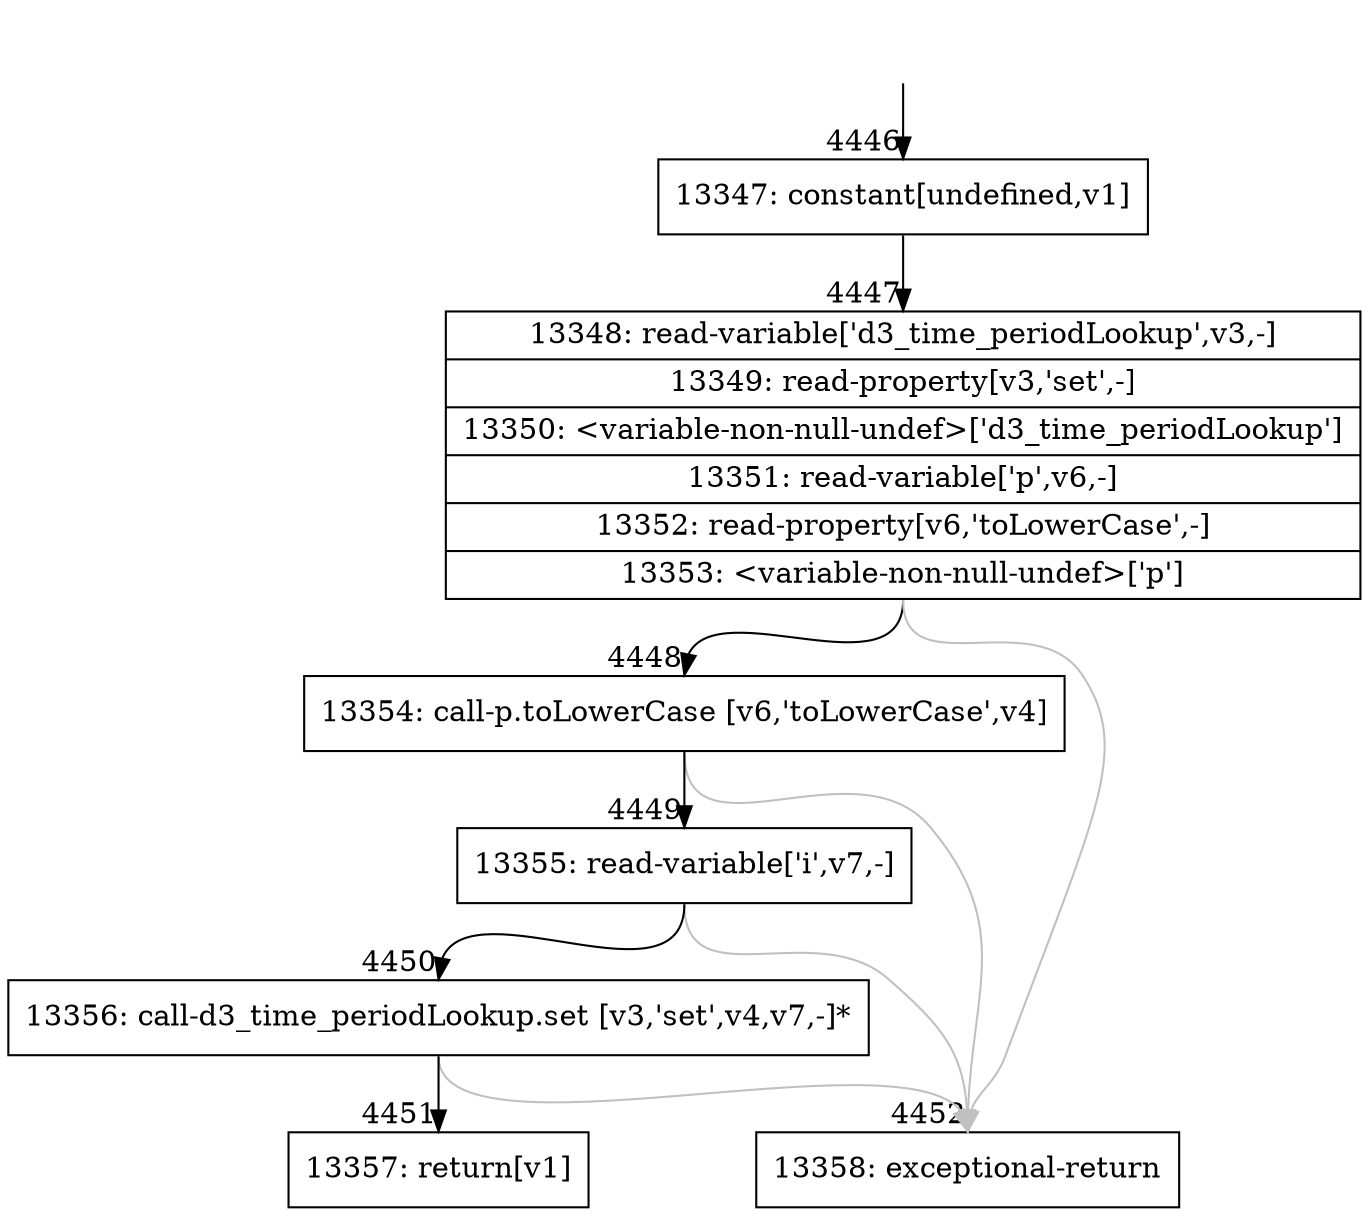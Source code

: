 digraph {
rankdir="TD"
BB_entry411[shape=none,label=""];
BB_entry411 -> BB4446 [tailport=s, headport=n, headlabel="    4446"]
BB4446 [shape=record label="{13347: constant[undefined,v1]}" ] 
BB4446 -> BB4447 [tailport=s, headport=n, headlabel="      4447"]
BB4447 [shape=record label="{13348: read-variable['d3_time_periodLookup',v3,-]|13349: read-property[v3,'set',-]|13350: \<variable-non-null-undef\>['d3_time_periodLookup']|13351: read-variable['p',v6,-]|13352: read-property[v6,'toLowerCase',-]|13353: \<variable-non-null-undef\>['p']}" ] 
BB4447 -> BB4448 [tailport=s, headport=n, headlabel="      4448"]
BB4447 -> BB4452 [tailport=s, headport=n, color=gray, headlabel="      4452"]
BB4448 [shape=record label="{13354: call-p.toLowerCase [v6,'toLowerCase',v4]}" ] 
BB4448 -> BB4449 [tailport=s, headport=n, headlabel="      4449"]
BB4448 -> BB4452 [tailport=s, headport=n, color=gray]
BB4449 [shape=record label="{13355: read-variable['i',v7,-]}" ] 
BB4449 -> BB4450 [tailport=s, headport=n, headlabel="      4450"]
BB4449 -> BB4452 [tailport=s, headport=n, color=gray]
BB4450 [shape=record label="{13356: call-d3_time_periodLookup.set [v3,'set',v4,v7,-]*}" ] 
BB4450 -> BB4451 [tailport=s, headport=n, headlabel="      4451"]
BB4450 -> BB4452 [tailport=s, headport=n, color=gray]
BB4451 [shape=record label="{13357: return[v1]}" ] 
BB4452 [shape=record label="{13358: exceptional-return}" ] 
//#$~ 2591
}
